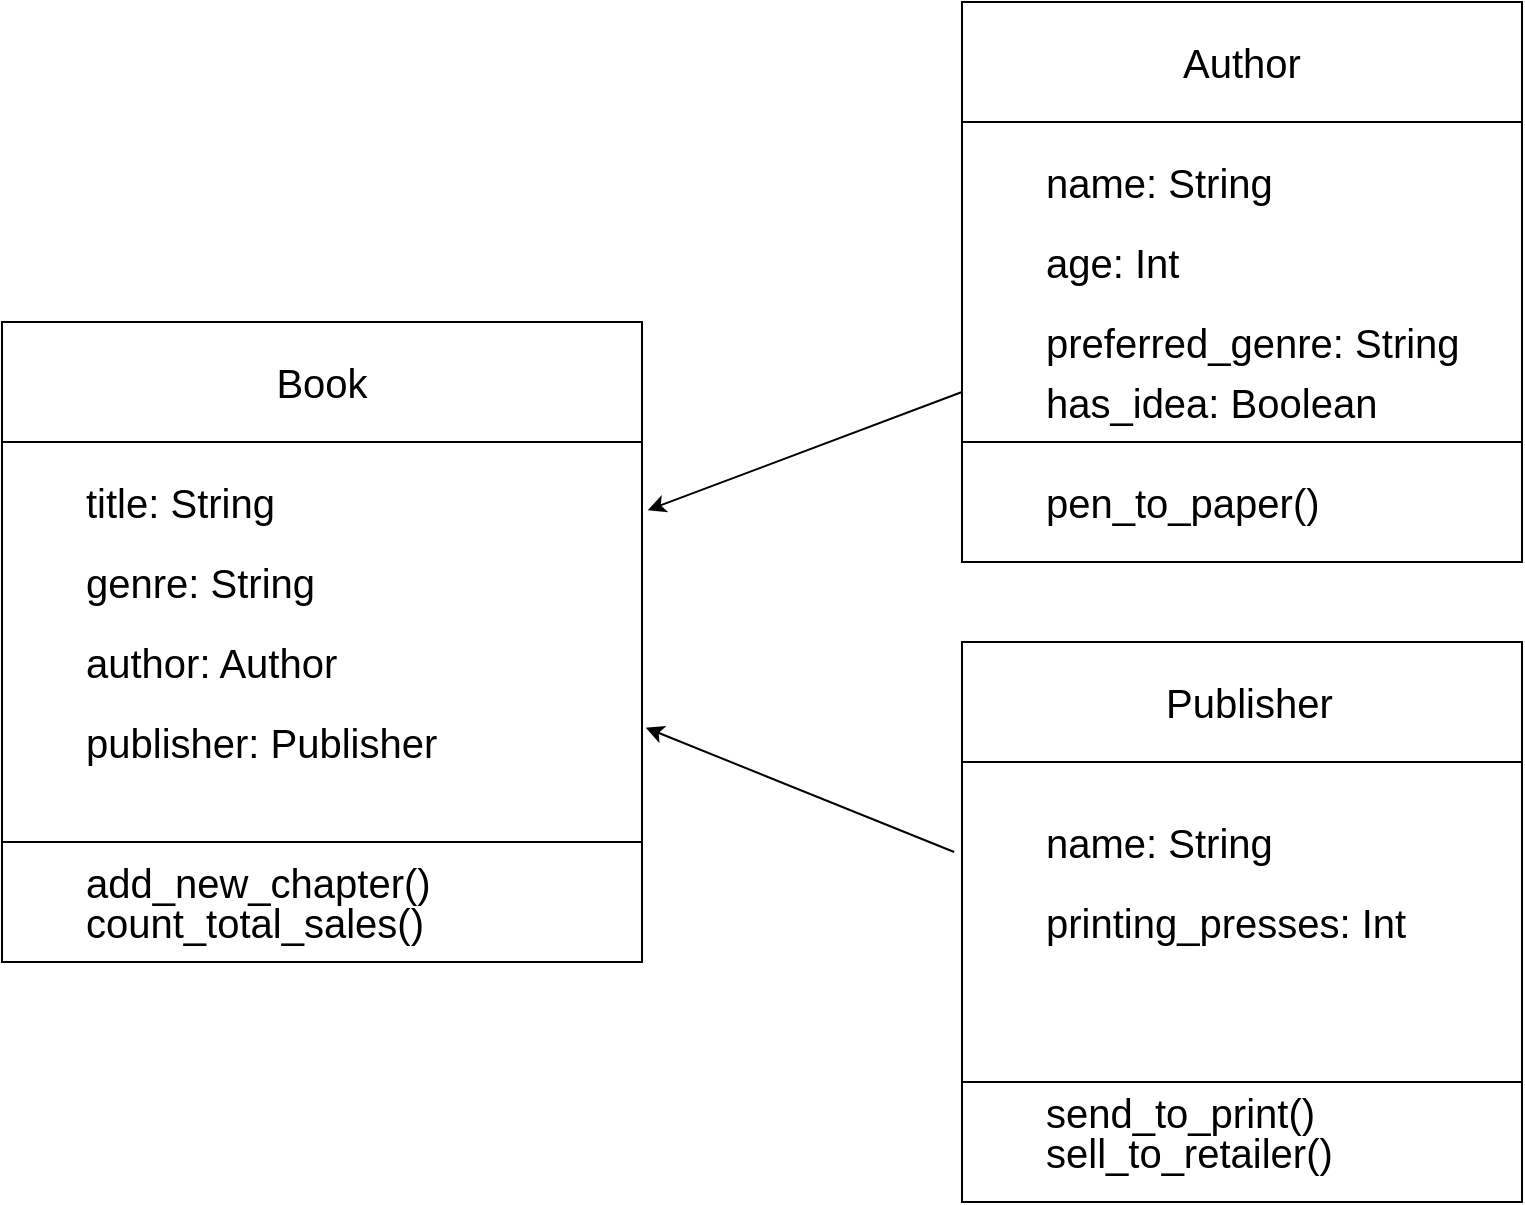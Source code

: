 <mxfile version="13.8.0" type="device"><diagram id="0j1NaKOnO4uBZ_VcGqPM" name="Page-1"><mxGraphModel dx="1234" dy="689" grid="1" gridSize="10" guides="1" tooltips="1" connect="1" arrows="1" fold="1" page="1" pageScale="1" pageWidth="827" pageHeight="1169" math="0" shadow="0"><root><mxCell id="0"/><mxCell id="1" parent="0"/><mxCell id="YZtev1Z2XGlCOrFxEbOo-1" value="" style="whiteSpace=wrap;html=1;aspect=fixed;" vertex="1" parent="1"><mxGeometry x="40" y="200" width="320" height="320" as="geometry"/></mxCell><mxCell id="YZtev1Z2XGlCOrFxEbOo-2" value="" style="whiteSpace=wrap;html=1;aspect=fixed;" vertex="1" parent="1"><mxGeometry x="520" y="40" width="280" height="280" as="geometry"/></mxCell><mxCell id="YZtev1Z2XGlCOrFxEbOo-3" value="" style="whiteSpace=wrap;html=1;aspect=fixed;" vertex="1" parent="1"><mxGeometry x="520" y="360" width="280" height="280" as="geometry"/></mxCell><mxCell id="YZtev1Z2XGlCOrFxEbOo-4" value="Book" style="rounded=0;whiteSpace=wrap;html=1;fontSize=20;" vertex="1" parent="1"><mxGeometry x="40" y="200" width="320" height="60" as="geometry"/></mxCell><mxCell id="YZtev1Z2XGlCOrFxEbOo-5" value="" style="rounded=0;whiteSpace=wrap;html=1;" vertex="1" parent="1"><mxGeometry x="40" y="460" width="320" height="60" as="geometry"/></mxCell><mxCell id="YZtev1Z2XGlCOrFxEbOo-6" value="" style="rounded=0;whiteSpace=wrap;html=1;" vertex="1" parent="1"><mxGeometry x="520" y="40" width="280" height="60" as="geometry"/></mxCell><mxCell id="YZtev1Z2XGlCOrFxEbOo-7" value="" style="rounded=0;whiteSpace=wrap;html=1;" vertex="1" parent="1"><mxGeometry x="520" y="260" width="280" height="60" as="geometry"/></mxCell><mxCell id="YZtev1Z2XGlCOrFxEbOo-8" value="" style="rounded=0;whiteSpace=wrap;html=1;" vertex="1" parent="1"><mxGeometry x="520" y="360" width="280" height="60" as="geometry"/></mxCell><mxCell id="YZtev1Z2XGlCOrFxEbOo-9" value="" style="rounded=0;whiteSpace=wrap;html=1;" vertex="1" parent="1"><mxGeometry x="520" y="580" width="280" height="60" as="geometry"/></mxCell><mxCell id="YZtev1Z2XGlCOrFxEbOo-11" value="Author" style="text;html=1;strokeColor=none;fillColor=none;align=center;verticalAlign=middle;whiteSpace=wrap;rounded=0;fontSize=20;" vertex="1" parent="1"><mxGeometry x="640" y="60" width="40" height="20" as="geometry"/></mxCell><mxCell id="YZtev1Z2XGlCOrFxEbOo-12" value="Publisher" style="text;html=1;strokeColor=none;fillColor=none;align=left;verticalAlign=middle;whiteSpace=wrap;rounded=0;fontSize=20;" vertex="1" parent="1"><mxGeometry x="620" y="380" width="100" height="20" as="geometry"/></mxCell><mxCell id="YZtev1Z2XGlCOrFxEbOo-13" value="title: String" style="text;html=1;strokeColor=none;fillColor=none;align=left;verticalAlign=middle;whiteSpace=wrap;rounded=0;fontSize=20;" vertex="1" parent="1"><mxGeometry x="80" y="280" width="170" height="20" as="geometry"/></mxCell><mxCell id="YZtev1Z2XGlCOrFxEbOo-14" value="genre: String" style="text;html=1;strokeColor=none;fillColor=none;align=left;verticalAlign=middle;whiteSpace=wrap;rounded=0;fontSize=20;" vertex="1" parent="1"><mxGeometry x="80" y="320" width="190" height="20" as="geometry"/></mxCell><mxCell id="YZtev1Z2XGlCOrFxEbOo-16" value="author: Author" style="text;html=1;strokeColor=none;fillColor=none;align=left;verticalAlign=middle;whiteSpace=wrap;rounded=0;fontSize=20;" vertex="1" parent="1"><mxGeometry x="80" y="360" width="190" height="20" as="geometry"/></mxCell><mxCell id="YZtev1Z2XGlCOrFxEbOo-17" value="publisher: Publisher" style="text;html=1;strokeColor=none;fillColor=none;align=left;verticalAlign=middle;whiteSpace=wrap;rounded=0;fontSize=20;" vertex="1" parent="1"><mxGeometry x="80" y="400" width="220" height="20" as="geometry"/></mxCell><mxCell id="YZtev1Z2XGlCOrFxEbOo-18" value="add_new_chapter()" style="text;html=1;strokeColor=none;fillColor=none;align=left;verticalAlign=middle;whiteSpace=wrap;rounded=0;fontSize=20;" vertex="1" parent="1"><mxGeometry x="80" y="470" width="200" height="20" as="geometry"/></mxCell><mxCell id="YZtev1Z2XGlCOrFxEbOo-19" value="count_total_sales()" style="text;html=1;strokeColor=none;fillColor=none;align=left;verticalAlign=middle;whiteSpace=wrap;rounded=0;fontSize=20;" vertex="1" parent="1"><mxGeometry x="80" y="490" width="230" height="20" as="geometry"/></mxCell><mxCell id="YZtev1Z2XGlCOrFxEbOo-20" value="name: String" style="text;html=1;strokeColor=none;fillColor=none;align=left;verticalAlign=middle;whiteSpace=wrap;rounded=0;fontSize=20;" vertex="1" parent="1"><mxGeometry x="560" y="120" width="200" height="20" as="geometry"/></mxCell><mxCell id="YZtev1Z2XGlCOrFxEbOo-21" value="age: Int" style="text;html=1;strokeColor=none;fillColor=none;align=left;verticalAlign=middle;whiteSpace=wrap;rounded=0;fontSize=20;" vertex="1" parent="1"><mxGeometry x="560" y="160" width="170" height="20" as="geometry"/></mxCell><mxCell id="YZtev1Z2XGlCOrFxEbOo-22" value="has_idea: Boolean" style="text;html=1;strokeColor=none;fillColor=none;align=left;verticalAlign=middle;whiteSpace=wrap;rounded=0;fontSize=20;" vertex="1" parent="1"><mxGeometry x="560" y="230" width="210" height="20" as="geometry"/></mxCell><mxCell id="YZtev1Z2XGlCOrFxEbOo-23" value="pen_to_paper()" style="text;html=1;strokeColor=none;fillColor=none;align=left;verticalAlign=middle;whiteSpace=wrap;rounded=0;fontSize=20;" vertex="1" parent="1"><mxGeometry x="560" y="280" width="210" height="20" as="geometry"/></mxCell><mxCell id="YZtev1Z2XGlCOrFxEbOo-24" value="name: String" style="text;html=1;strokeColor=none;fillColor=none;align=left;verticalAlign=middle;whiteSpace=wrap;rounded=0;fontSize=20;" vertex="1" parent="1"><mxGeometry x="560" y="450" width="200" height="20" as="geometry"/></mxCell><mxCell id="YZtev1Z2XGlCOrFxEbOo-25" value="printing_presses: Int" style="text;html=1;strokeColor=none;fillColor=none;align=left;verticalAlign=middle;whiteSpace=wrap;rounded=0;fontSize=20;" vertex="1" parent="1"><mxGeometry x="560" y="490" width="200" height="20" as="geometry"/></mxCell><mxCell id="YZtev1Z2XGlCOrFxEbOo-26" value="send_to_print()" style="text;html=1;strokeColor=none;fillColor=none;align=left;verticalAlign=middle;whiteSpace=wrap;rounded=0;fontSize=20;" vertex="1" parent="1"><mxGeometry x="560" y="585" width="210" height="20" as="geometry"/></mxCell><mxCell id="YZtev1Z2XGlCOrFxEbOo-27" value="sell_to_retailer()" style="text;html=1;strokeColor=none;fillColor=none;align=left;verticalAlign=middle;whiteSpace=wrap;rounded=0;fontSize=20;" vertex="1" parent="1"><mxGeometry x="560" y="605" width="230" height="20" as="geometry"/></mxCell><mxCell id="YZtev1Z2XGlCOrFxEbOo-28" value="" style="endArrow=classic;html=1;fontSize=20;entryX=1.009;entryY=0.294;entryDx=0;entryDy=0;entryPerimeter=0;" edge="1" parent="1" target="YZtev1Z2XGlCOrFxEbOo-1"><mxGeometry width="50" height="50" relative="1" as="geometry"><mxPoint x="520" y="235" as="sourcePoint"/><mxPoint x="440" y="225" as="targetPoint"/></mxGeometry></mxCell><mxCell id="YZtev1Z2XGlCOrFxEbOo-29" value="" style="endArrow=classic;html=1;fontSize=20;exitX=-0.014;exitY=0.375;exitDx=0;exitDy=0;exitPerimeter=0;entryX=1.006;entryY=0.634;entryDx=0;entryDy=0;entryPerimeter=0;" edge="1" parent="1" source="YZtev1Z2XGlCOrFxEbOo-3" target="YZtev1Z2XGlCOrFxEbOo-1"><mxGeometry width="50" height="50" relative="1" as="geometry"><mxPoint x="480" y="450" as="sourcePoint"/><mxPoint x="390" y="410" as="targetPoint"/></mxGeometry></mxCell><mxCell id="YZtev1Z2XGlCOrFxEbOo-30" value="preferred_genre: String" style="text;html=1;strokeColor=none;fillColor=none;align=left;verticalAlign=middle;whiteSpace=wrap;rounded=0;fontSize=20;" vertex="1" parent="1"><mxGeometry x="560" y="200" width="220" height="20" as="geometry"/></mxCell></root></mxGraphModel></diagram></mxfile>